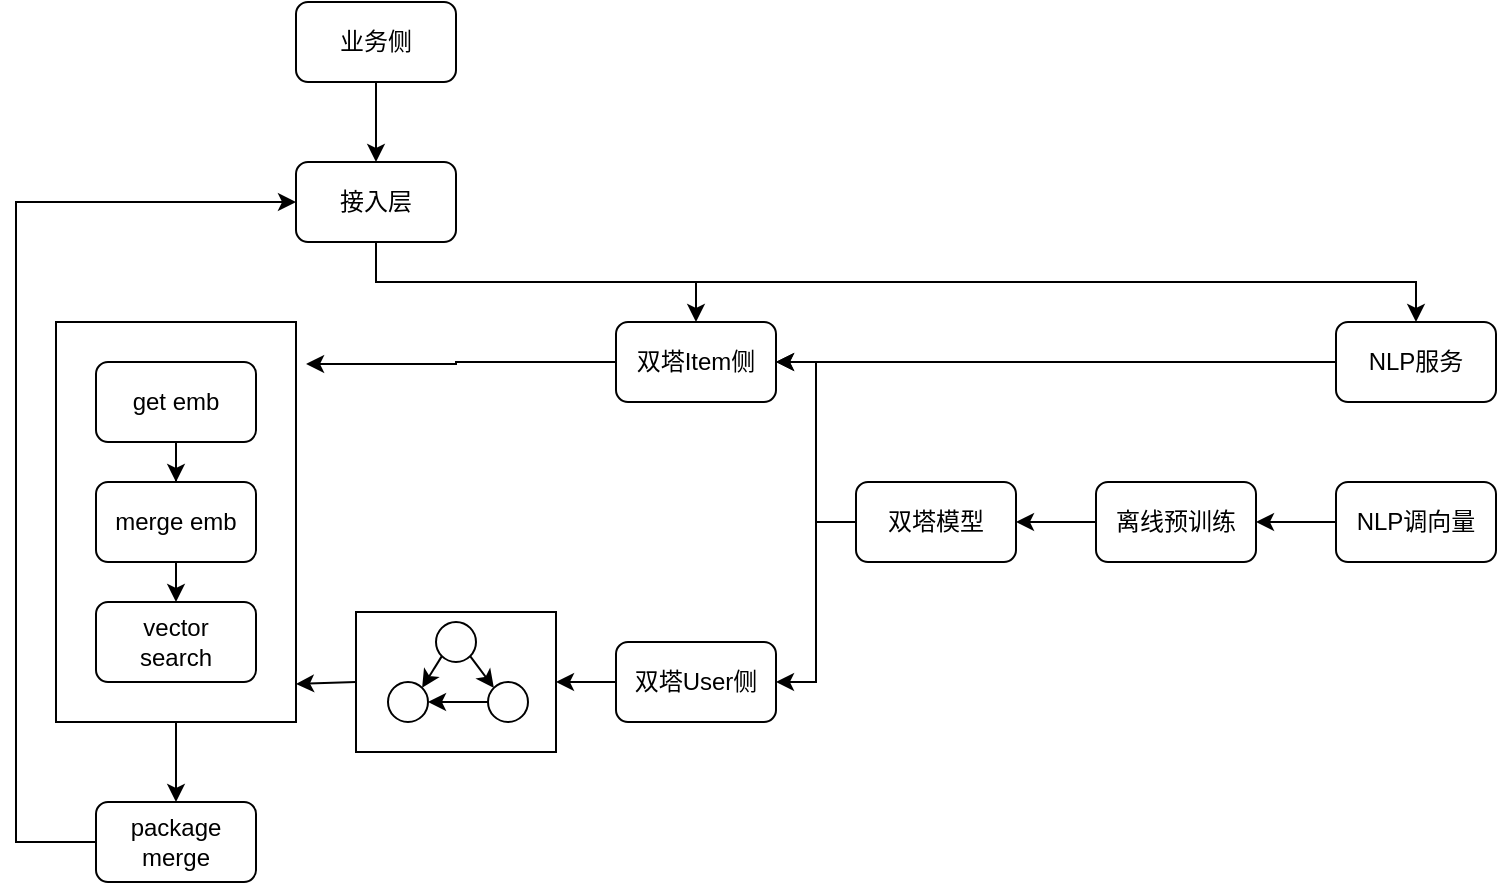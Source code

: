 <mxfile version="17.1.3" type="github">
  <diagram id="SadEJxIO7X14EXHoJCFi" name="Page-1">
    <mxGraphModel dx="1422" dy="762" grid="1" gridSize="10" guides="1" tooltips="1" connect="1" arrows="1" fold="1" page="1" pageScale="1" pageWidth="827" pageHeight="1169" math="0" shadow="0">
      <root>
        <mxCell id="0" />
        <mxCell id="1" parent="0" />
        <mxCell id="GpwyXFdZkN616ib0BUfl-40" style="edgeStyle=none;rounded=0;orthogonalLoop=1;jettySize=auto;html=1;exitX=0.5;exitY=1;exitDx=0;exitDy=0;entryX=0.5;entryY=0;entryDx=0;entryDy=0;" edge="1" parent="1" source="GpwyXFdZkN616ib0BUfl-1" target="GpwyXFdZkN616ib0BUfl-5">
          <mxGeometry relative="1" as="geometry" />
        </mxCell>
        <mxCell id="GpwyXFdZkN616ib0BUfl-1" value="业务侧" style="rounded=1;whiteSpace=wrap;html=1;" vertex="1" parent="1">
          <mxGeometry x="200" y="40" width="80" height="40" as="geometry" />
        </mxCell>
        <mxCell id="GpwyXFdZkN616ib0BUfl-17" style="edgeStyle=orthogonalEdgeStyle;rounded=0;orthogonalLoop=1;jettySize=auto;html=1;exitX=0.5;exitY=1;exitDx=0;exitDy=0;" edge="1" parent="1" source="GpwyXFdZkN616ib0BUfl-5" target="GpwyXFdZkN616ib0BUfl-6">
          <mxGeometry relative="1" as="geometry" />
        </mxCell>
        <mxCell id="GpwyXFdZkN616ib0BUfl-18" style="edgeStyle=orthogonalEdgeStyle;rounded=0;orthogonalLoop=1;jettySize=auto;html=1;exitX=0.5;exitY=1;exitDx=0;exitDy=0;" edge="1" parent="1" source="GpwyXFdZkN616ib0BUfl-5" target="GpwyXFdZkN616ib0BUfl-7">
          <mxGeometry relative="1" as="geometry" />
        </mxCell>
        <mxCell id="GpwyXFdZkN616ib0BUfl-5" value="接入层" style="rounded=1;whiteSpace=wrap;html=1;" vertex="1" parent="1">
          <mxGeometry x="200" y="120" width="80" height="40" as="geometry" />
        </mxCell>
        <mxCell id="GpwyXFdZkN616ib0BUfl-26" style="edgeStyle=orthogonalEdgeStyle;rounded=0;orthogonalLoop=1;jettySize=auto;html=1;exitX=0;exitY=0.5;exitDx=0;exitDy=0;entryX=1.042;entryY=0.105;entryDx=0;entryDy=0;entryPerimeter=0;" edge="1" parent="1" source="GpwyXFdZkN616ib0BUfl-6" target="GpwyXFdZkN616ib0BUfl-20">
          <mxGeometry relative="1" as="geometry" />
        </mxCell>
        <mxCell id="GpwyXFdZkN616ib0BUfl-6" value="双塔Item侧" style="rounded=1;whiteSpace=wrap;html=1;" vertex="1" parent="1">
          <mxGeometry x="360" y="200" width="80" height="40" as="geometry" />
        </mxCell>
        <mxCell id="GpwyXFdZkN616ib0BUfl-16" style="edgeStyle=orthogonalEdgeStyle;rounded=0;orthogonalLoop=1;jettySize=auto;html=1;exitX=0;exitY=0.5;exitDx=0;exitDy=0;entryX=1;entryY=0.5;entryDx=0;entryDy=0;" edge="1" parent="1" source="GpwyXFdZkN616ib0BUfl-7" target="GpwyXFdZkN616ib0BUfl-6">
          <mxGeometry relative="1" as="geometry" />
        </mxCell>
        <mxCell id="GpwyXFdZkN616ib0BUfl-7" value="NLP服务" style="rounded=1;whiteSpace=wrap;html=1;" vertex="1" parent="1">
          <mxGeometry x="720" y="200" width="80" height="40" as="geometry" />
        </mxCell>
        <mxCell id="GpwyXFdZkN616ib0BUfl-11" style="edgeStyle=orthogonalEdgeStyle;rounded=0;orthogonalLoop=1;jettySize=auto;html=1;exitX=0;exitY=0.5;exitDx=0;exitDy=0;entryX=1;entryY=0.5;entryDx=0;entryDy=0;" edge="1" parent="1" source="GpwyXFdZkN616ib0BUfl-8" target="GpwyXFdZkN616ib0BUfl-9">
          <mxGeometry relative="1" as="geometry" />
        </mxCell>
        <mxCell id="GpwyXFdZkN616ib0BUfl-8" value="NLP调向量" style="rounded=1;whiteSpace=wrap;html=1;" vertex="1" parent="1">
          <mxGeometry x="720" y="280" width="80" height="40" as="geometry" />
        </mxCell>
        <mxCell id="GpwyXFdZkN616ib0BUfl-12" style="edgeStyle=orthogonalEdgeStyle;rounded=0;orthogonalLoop=1;jettySize=auto;html=1;exitX=0;exitY=0.5;exitDx=0;exitDy=0;entryX=1;entryY=0.5;entryDx=0;entryDy=0;" edge="1" parent="1" source="GpwyXFdZkN616ib0BUfl-9" target="GpwyXFdZkN616ib0BUfl-10">
          <mxGeometry relative="1" as="geometry" />
        </mxCell>
        <mxCell id="GpwyXFdZkN616ib0BUfl-9" value="离线预训练" style="rounded=1;whiteSpace=wrap;html=1;" vertex="1" parent="1">
          <mxGeometry x="600" y="280" width="80" height="40" as="geometry" />
        </mxCell>
        <mxCell id="GpwyXFdZkN616ib0BUfl-13" style="edgeStyle=orthogonalEdgeStyle;rounded=0;orthogonalLoop=1;jettySize=auto;html=1;exitX=0;exitY=0.5;exitDx=0;exitDy=0;entryX=1;entryY=0.5;entryDx=0;entryDy=0;" edge="1" parent="1" source="GpwyXFdZkN616ib0BUfl-10" target="GpwyXFdZkN616ib0BUfl-6">
          <mxGeometry relative="1" as="geometry" />
        </mxCell>
        <mxCell id="GpwyXFdZkN616ib0BUfl-15" style="edgeStyle=orthogonalEdgeStyle;rounded=0;orthogonalLoop=1;jettySize=auto;html=1;exitX=0;exitY=0.5;exitDx=0;exitDy=0;entryX=1;entryY=0.5;entryDx=0;entryDy=0;" edge="1" parent="1" source="GpwyXFdZkN616ib0BUfl-10" target="GpwyXFdZkN616ib0BUfl-14">
          <mxGeometry relative="1" as="geometry" />
        </mxCell>
        <mxCell id="GpwyXFdZkN616ib0BUfl-10" value="双塔模型" style="rounded=1;whiteSpace=wrap;html=1;" vertex="1" parent="1">
          <mxGeometry x="480" y="280" width="80" height="40" as="geometry" />
        </mxCell>
        <mxCell id="GpwyXFdZkN616ib0BUfl-38" style="edgeStyle=none;rounded=0;orthogonalLoop=1;jettySize=auto;html=1;exitX=0;exitY=0.5;exitDx=0;exitDy=0;" edge="1" parent="1" source="GpwyXFdZkN616ib0BUfl-14" target="GpwyXFdZkN616ib0BUfl-28">
          <mxGeometry relative="1" as="geometry" />
        </mxCell>
        <mxCell id="GpwyXFdZkN616ib0BUfl-14" value="双塔User侧" style="rounded=1;whiteSpace=wrap;html=1;" vertex="1" parent="1">
          <mxGeometry x="360" y="360" width="80" height="40" as="geometry" />
        </mxCell>
        <mxCell id="GpwyXFdZkN616ib0BUfl-42" style="edgeStyle=none;rounded=0;orthogonalLoop=1;jettySize=auto;html=1;exitX=0.5;exitY=1;exitDx=0;exitDy=0;" edge="1" parent="1" source="GpwyXFdZkN616ib0BUfl-20" target="GpwyXFdZkN616ib0BUfl-41">
          <mxGeometry relative="1" as="geometry" />
        </mxCell>
        <mxCell id="GpwyXFdZkN616ib0BUfl-20" value="" style="rounded=0;whiteSpace=wrap;html=1;" vertex="1" parent="1">
          <mxGeometry x="80" y="200" width="120" height="200" as="geometry" />
        </mxCell>
        <mxCell id="GpwyXFdZkN616ib0BUfl-24" style="edgeStyle=orthogonalEdgeStyle;rounded=0;orthogonalLoop=1;jettySize=auto;html=1;exitX=0.5;exitY=1;exitDx=0;exitDy=0;" edge="1" parent="1" source="GpwyXFdZkN616ib0BUfl-21" target="GpwyXFdZkN616ib0BUfl-22">
          <mxGeometry relative="1" as="geometry" />
        </mxCell>
        <mxCell id="GpwyXFdZkN616ib0BUfl-21" value="get emb" style="rounded=1;whiteSpace=wrap;html=1;" vertex="1" parent="1">
          <mxGeometry x="100" y="220" width="80" height="40" as="geometry" />
        </mxCell>
        <mxCell id="GpwyXFdZkN616ib0BUfl-25" style="edgeStyle=orthogonalEdgeStyle;rounded=0;orthogonalLoop=1;jettySize=auto;html=1;exitX=0.5;exitY=1;exitDx=0;exitDy=0;entryX=0.5;entryY=0;entryDx=0;entryDy=0;" edge="1" parent="1" source="GpwyXFdZkN616ib0BUfl-22" target="GpwyXFdZkN616ib0BUfl-23">
          <mxGeometry relative="1" as="geometry" />
        </mxCell>
        <mxCell id="GpwyXFdZkN616ib0BUfl-22" value="merge emb" style="rounded=1;whiteSpace=wrap;html=1;" vertex="1" parent="1">
          <mxGeometry x="100" y="280" width="80" height="40" as="geometry" />
        </mxCell>
        <mxCell id="GpwyXFdZkN616ib0BUfl-23" value="vector&lt;br&gt;search" style="rounded=1;whiteSpace=wrap;html=1;" vertex="1" parent="1">
          <mxGeometry x="100" y="340" width="80" height="40" as="geometry" />
        </mxCell>
        <mxCell id="GpwyXFdZkN616ib0BUfl-39" style="edgeStyle=none;rounded=0;orthogonalLoop=1;jettySize=auto;html=1;exitX=0;exitY=0.5;exitDx=0;exitDy=0;entryX=1;entryY=0.905;entryDx=0;entryDy=0;entryPerimeter=0;" edge="1" parent="1" source="GpwyXFdZkN616ib0BUfl-28" target="GpwyXFdZkN616ib0BUfl-20">
          <mxGeometry relative="1" as="geometry" />
        </mxCell>
        <mxCell id="GpwyXFdZkN616ib0BUfl-28" value="" style="rounded=0;whiteSpace=wrap;html=1;" vertex="1" parent="1">
          <mxGeometry x="230" y="345" width="100" height="70" as="geometry" />
        </mxCell>
        <mxCell id="GpwyXFdZkN616ib0BUfl-35" style="rounded=0;orthogonalLoop=1;jettySize=auto;html=1;exitX=0;exitY=1;exitDx=0;exitDy=0;entryX=1;entryY=0;entryDx=0;entryDy=0;" edge="1" parent="1" source="GpwyXFdZkN616ib0BUfl-29" target="GpwyXFdZkN616ib0BUfl-31">
          <mxGeometry relative="1" as="geometry" />
        </mxCell>
        <mxCell id="GpwyXFdZkN616ib0BUfl-36" style="edgeStyle=none;rounded=0;orthogonalLoop=1;jettySize=auto;html=1;exitX=1;exitY=1;exitDx=0;exitDy=0;entryX=0;entryY=0;entryDx=0;entryDy=0;" edge="1" parent="1" source="GpwyXFdZkN616ib0BUfl-29" target="GpwyXFdZkN616ib0BUfl-30">
          <mxGeometry relative="1" as="geometry" />
        </mxCell>
        <mxCell id="GpwyXFdZkN616ib0BUfl-29" value="" style="ellipse;whiteSpace=wrap;html=1;aspect=fixed;" vertex="1" parent="1">
          <mxGeometry x="270" y="350" width="20" height="20" as="geometry" />
        </mxCell>
        <mxCell id="GpwyXFdZkN616ib0BUfl-37" style="edgeStyle=none;rounded=0;orthogonalLoop=1;jettySize=auto;html=1;exitX=0;exitY=0.5;exitDx=0;exitDy=0;entryX=1;entryY=0.5;entryDx=0;entryDy=0;" edge="1" parent="1" source="GpwyXFdZkN616ib0BUfl-30" target="GpwyXFdZkN616ib0BUfl-31">
          <mxGeometry relative="1" as="geometry" />
        </mxCell>
        <mxCell id="GpwyXFdZkN616ib0BUfl-30" value="" style="ellipse;whiteSpace=wrap;html=1;aspect=fixed;" vertex="1" parent="1">
          <mxGeometry x="296" y="380" width="20" height="20" as="geometry" />
        </mxCell>
        <mxCell id="GpwyXFdZkN616ib0BUfl-31" value="" style="ellipse;whiteSpace=wrap;html=1;aspect=fixed;" vertex="1" parent="1">
          <mxGeometry x="246" y="380" width="20" height="20" as="geometry" />
        </mxCell>
        <mxCell id="GpwyXFdZkN616ib0BUfl-43" style="edgeStyle=orthogonalEdgeStyle;rounded=0;orthogonalLoop=1;jettySize=auto;html=1;exitX=0;exitY=0.5;exitDx=0;exitDy=0;entryX=0;entryY=0.5;entryDx=0;entryDy=0;" edge="1" parent="1" source="GpwyXFdZkN616ib0BUfl-41" target="GpwyXFdZkN616ib0BUfl-5">
          <mxGeometry relative="1" as="geometry">
            <Array as="points">
              <mxPoint x="60" y="460" />
              <mxPoint x="60" y="140" />
            </Array>
          </mxGeometry>
        </mxCell>
        <mxCell id="GpwyXFdZkN616ib0BUfl-41" value="package&lt;br&gt;merge" style="rounded=1;whiteSpace=wrap;html=1;" vertex="1" parent="1">
          <mxGeometry x="100" y="440" width="80" height="40" as="geometry" />
        </mxCell>
      </root>
    </mxGraphModel>
  </diagram>
</mxfile>
